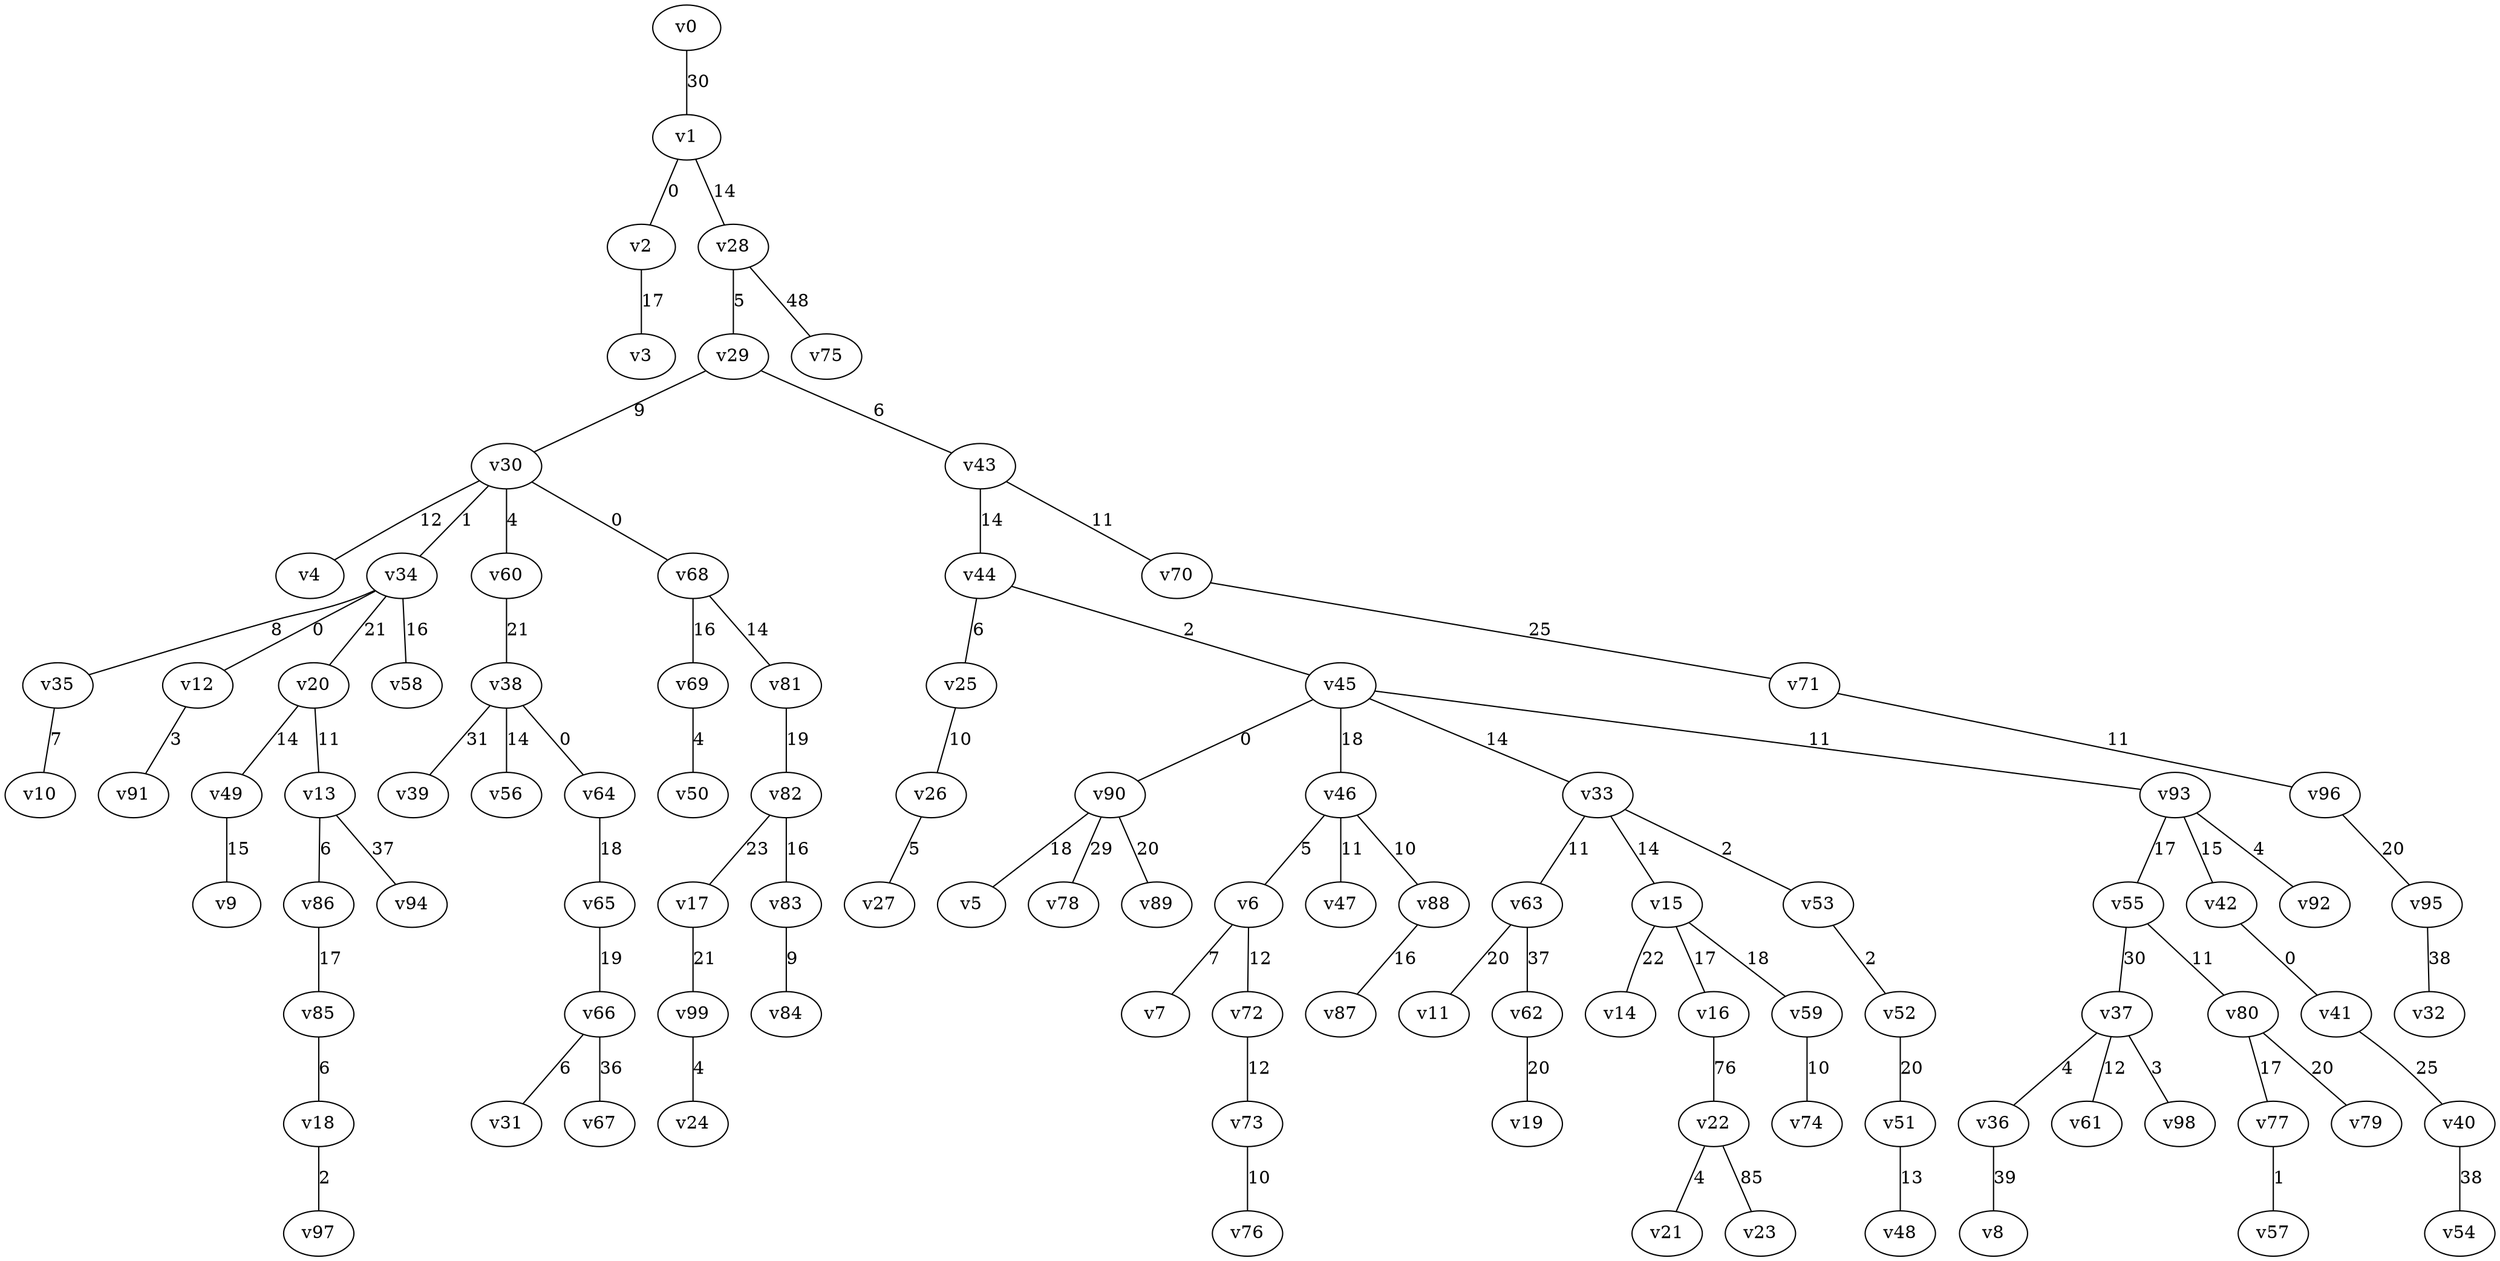 graph gn100_mst_p {
v0 -- v1 [label = "30"];
v1 -- v2 [label = "0"];
v2 -- v3 [label = "17"];
v30 -- v4 [label = "12"];
v90 -- v5 [label = "18"];
v46 -- v6 [label = "5"];
v6 -- v7 [label = "7"];
v36 -- v8 [label = "39"];
v49 -- v9 [label = "15"];
v35 -- v10 [label = "7"];
v63 -- v11 [label = "20"];
v34 -- v12 [label = "0"];
v20 -- v13 [label = "11"];
v15 -- v14 [label = "22"];
v33 -- v15 [label = "14"];
v15 -- v16 [label = "17"];
v82 -- v17 [label = "23"];
v85 -- v18 [label = "6"];
v62 -- v19 [label = "20"];
v34 -- v20 [label = "21"];
v22 -- v21 [label = "4"];
v16 -- v22 [label = "76"];
v22 -- v23 [label = "85"];
v99 -- v24 [label = "4"];
v44 -- v25 [label = "6"];
v25 -- v26 [label = "10"];
v26 -- v27 [label = "5"];
v1 -- v28 [label = "14"];
v28 -- v29 [label = "5"];
v29 -- v30 [label = "9"];
v66 -- v31 [label = "6"];
v95 -- v32 [label = "38"];
v45 -- v33 [label = "14"];
v30 -- v34 [label = "1"];
v34 -- v35 [label = "8"];
v37 -- v36 [label = "4"];
v55 -- v37 [label = "30"];
v60 -- v38 [label = "21"];
v38 -- v39 [label = "31"];
v41 -- v40 [label = "25"];
v42 -- v41 [label = "0"];
v93 -- v42 [label = "15"];
v29 -- v43 [label = "6"];
v43 -- v44 [label = "14"];
v44 -- v45 [label = "2"];
v45 -- v46 [label = "18"];
v46 -- v47 [label = "11"];
v51 -- v48 [label = "13"];
v20 -- v49 [label = "14"];
v69 -- v50 [label = "4"];
v52 -- v51 [label = "20"];
v53 -- v52 [label = "2"];
v33 -- v53 [label = "2"];
v40 -- v54 [label = "38"];
v93 -- v55 [label = "17"];
v38 -- v56 [label = "14"];
v77 -- v57 [label = "1"];
v34 -- v58 [label = "16"];
v15 -- v59 [label = "18"];
v30 -- v60 [label = "4"];
v37 -- v61 [label = "12"];
v63 -- v62 [label = "37"];
v33 -- v63 [label = "11"];
v38 -- v64 [label = "0"];
v64 -- v65 [label = "18"];
v65 -- v66 [label = "19"];
v66 -- v67 [label = "36"];
v30 -- v68 [label = "0"];
v68 -- v69 [label = "16"];
v43 -- v70 [label = "11"];
v70 -- v71 [label = "25"];
v6 -- v72 [label = "12"];
v72 -- v73 [label = "12"];
v59 -- v74 [label = "10"];
v28 -- v75 [label = "48"];
v73 -- v76 [label = "10"];
v80 -- v77 [label = "17"];
v90 -- v78 [label = "29"];
v80 -- v79 [label = "20"];
v55 -- v80 [label = "11"];
v68 -- v81 [label = "14"];
v81 -- v82 [label = "19"];
v82 -- v83 [label = "16"];
v83 -- v84 [label = "9"];
v86 -- v85 [label = "17"];
v13 -- v86 [label = "6"];
v88 -- v87 [label = "16"];
v46 -- v88 [label = "10"];
v90 -- v89 [label = "20"];
v45 -- v90 [label = "0"];
v12 -- v91 [label = "3"];
v93 -- v92 [label = "4"];
v45 -- v93 [label = "11"];
v13 -- v94 [label = "37"];
v96 -- v95 [label = "20"];
v71 -- v96 [label = "11"];
v18 -- v97 [label = "2"];
v37 -- v98 [label = "3"];
v17 -- v99 [label = "21"];
}